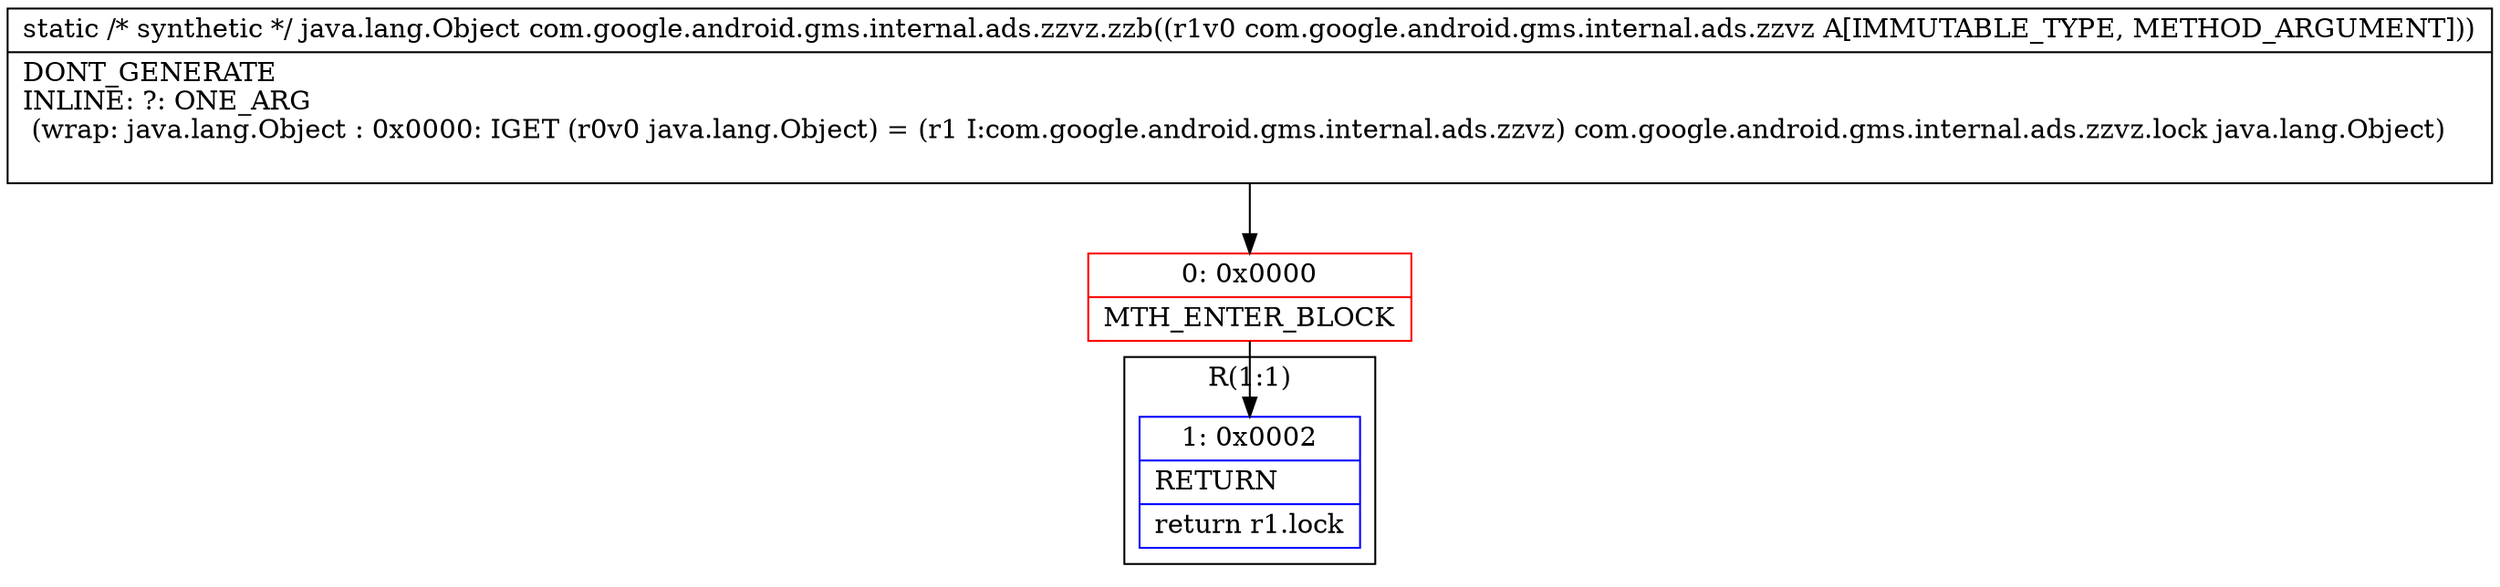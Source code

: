 digraph "CFG forcom.google.android.gms.internal.ads.zzvz.zzb(Lcom\/google\/android\/gms\/internal\/ads\/zzvz;)Ljava\/lang\/Object;" {
subgraph cluster_Region_1224498372 {
label = "R(1:1)";
node [shape=record,color=blue];
Node_1 [shape=record,label="{1\:\ 0x0002|RETURN\l|return r1.lock\l}"];
}
Node_0 [shape=record,color=red,label="{0\:\ 0x0000|MTH_ENTER_BLOCK\l}"];
MethodNode[shape=record,label="{static \/* synthetic *\/ java.lang.Object com.google.android.gms.internal.ads.zzvz.zzb((r1v0 com.google.android.gms.internal.ads.zzvz A[IMMUTABLE_TYPE, METHOD_ARGUMENT]))  | DONT_GENERATE\lINLINE: ?: ONE_ARG  \l  (wrap: java.lang.Object : 0x0000: IGET  (r0v0 java.lang.Object) = (r1 I:com.google.android.gms.internal.ads.zzvz) com.google.android.gms.internal.ads.zzvz.lock java.lang.Object)\l\l}"];
MethodNode -> Node_0;
Node_0 -> Node_1;
}


